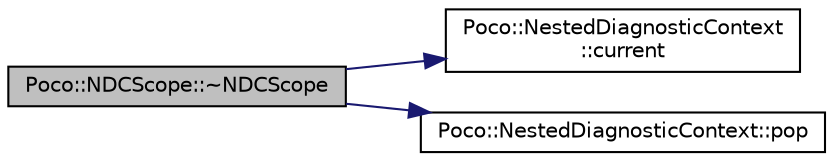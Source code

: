 digraph "Poco::NDCScope::~NDCScope"
{
 // LATEX_PDF_SIZE
  edge [fontname="Helvetica",fontsize="10",labelfontname="Helvetica",labelfontsize="10"];
  node [fontname="Helvetica",fontsize="10",shape=record];
  rankdir="LR";
  Node1 [label="Poco::NDCScope::~NDCScope",height=0.2,width=0.4,color="black", fillcolor="grey75", style="filled", fontcolor="black",tooltip="Pushes a context on the stack."];
  Node1 -> Node2 [color="midnightblue",fontsize="10",style="solid",fontname="Helvetica"];
  Node2 [label="Poco::NestedDiagnosticContext\l::current",height=0.2,width=0.4,color="black", fillcolor="white", style="filled",URL="$classPoco_1_1NestedDiagnosticContext.html#ae003c6c09cdf2d8625ace2f4bef2a9e2",tooltip="Clears the NDC stack."];
  Node1 -> Node3 [color="midnightblue",fontsize="10",style="solid",fontname="Helvetica"];
  Node3 [label="Poco::NestedDiagnosticContext::pop",height=0.2,width=0.4,color="black", fillcolor="white", style="filled",URL="$classPoco_1_1NestedDiagnosticContext.html#ac4ebf7cf3f7fc1da4aa4d8bb841d73ad",tooltip=" "];
}
